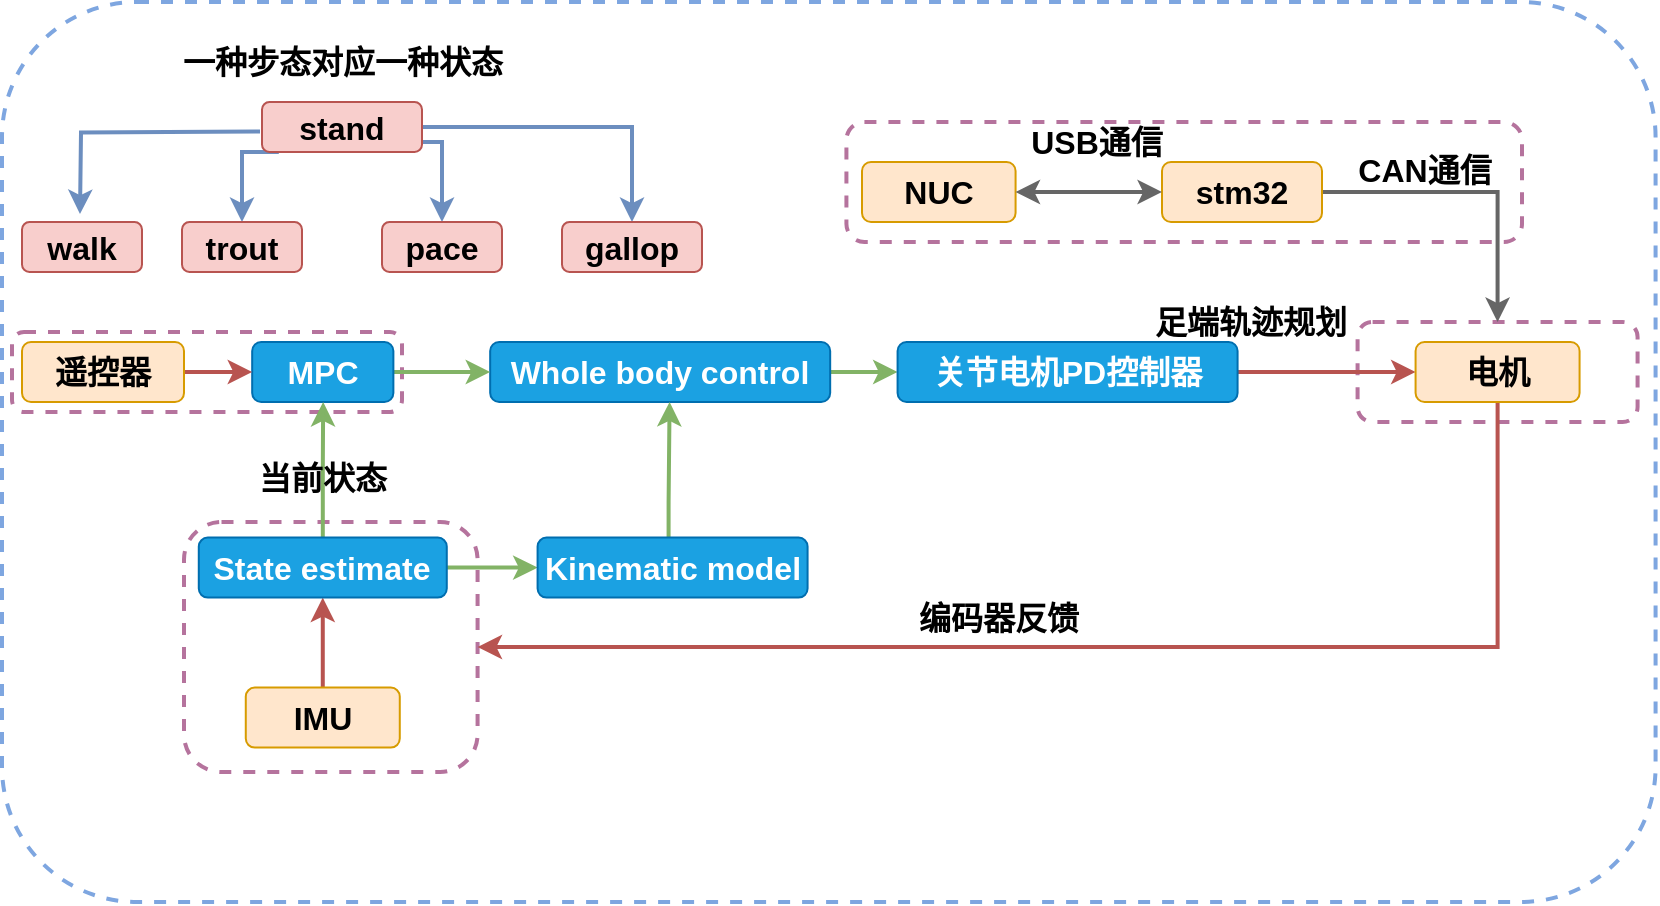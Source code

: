 <mxfile version="17.1.2" type="github">
  <diagram id="thlxId8DeGrzx8db2zMS" name="Page-1">
    <mxGraphModel dx="1865" dy="585" grid="1" gridSize="10" guides="1" tooltips="1" connect="1" arrows="1" fold="1" page="1" pageScale="1" pageWidth="827" pageHeight="1169" math="0" shadow="0">
      <root>
        <mxCell id="0" />
        <mxCell id="1" parent="0" />
        <mxCell id="wj8Ox7MCc_gtGJZ60Wdk-91" value="" style="rounded=1;whiteSpace=wrap;html=1;fontSize=16;fontColor=#FFFFFF;fillColor=none;gradientColor=#ffffff;dashed=1;strokeWidth=2;strokeColor=#7EA6E0;" vertex="1" parent="1">
          <mxGeometry y="290" width="826.79" height="450" as="geometry" />
        </mxCell>
        <mxCell id="wj8Ox7MCc_gtGJZ60Wdk-2" value="" style="rounded=1;whiteSpace=wrap;html=1;fillColor=none;dashed=1;strokeColor=#B5739D;strokeWidth=2;" vertex="1" parent="1">
          <mxGeometry x="91" y="550" width="146.79" height="125" as="geometry" />
        </mxCell>
        <mxCell id="wj8Ox7MCc_gtGJZ60Wdk-3" value="" style="rounded=1;whiteSpace=wrap;html=1;fillColor=none;dashed=1;strokeColor=#B5739D;strokeWidth=2;" vertex="1" parent="1">
          <mxGeometry x="677.79" y="450" width="140" height="50" as="geometry" />
        </mxCell>
        <mxCell id="wj8Ox7MCc_gtGJZ60Wdk-85" style="edgeStyle=orthogonalEdgeStyle;rounded=0;orthogonalLoop=1;jettySize=auto;html=1;entryX=0.5;entryY=0;entryDx=0;entryDy=0;strokeWidth=2;exitX=1;exitY=0.5;exitDx=0;exitDy=0;fillColor=#f5f5f5;strokeColor=#666666;" edge="1" parent="1" source="wj8Ox7MCc_gtGJZ60Wdk-8" target="wj8Ox7MCc_gtGJZ60Wdk-3">
          <mxGeometry relative="1" as="geometry" />
        </mxCell>
        <mxCell id="wj8Ox7MCc_gtGJZ60Wdk-8" value="&lt;font color=&quot;#000000&quot;&gt;stm32&lt;/font&gt;" style="rounded=1;whiteSpace=wrap;html=1;fontSize=16;fillColor=#ffe6cc;strokeColor=#d79b00;fontStyle=1" vertex="1" parent="1">
          <mxGeometry x="580" y="370" width="80" height="30" as="geometry" />
        </mxCell>
        <mxCell id="wj8Ox7MCc_gtGJZ60Wdk-17" value="" style="edgeStyle=orthogonalEdgeStyle;rounded=0;orthogonalLoop=1;jettySize=auto;html=1;strokeWidth=2;fillColor=#dae8fc;strokeColor=#6c8ebf;entryX=0.5;entryY=0;entryDx=0;entryDy=0;exitX=0;exitY=0.75;exitDx=0;exitDy=0;" edge="1" parent="1">
          <mxGeometry relative="1" as="geometry">
            <mxPoint x="39" y="396" as="targetPoint" />
            <mxPoint x="129" y="354.75" as="sourcePoint" />
          </mxGeometry>
        </mxCell>
        <mxCell id="wj8Ox7MCc_gtGJZ60Wdk-52" style="edgeStyle=orthogonalEdgeStyle;rounded=0;orthogonalLoop=1;jettySize=auto;html=1;entryX=0.5;entryY=0;entryDx=0;entryDy=0;strokeWidth=2;exitX=0.105;exitY=1;exitDx=0;exitDy=0;exitPerimeter=0;fillColor=#dae8fc;strokeColor=#6c8ebf;" edge="1" parent="1" source="wj8Ox7MCc_gtGJZ60Wdk-18" target="wj8Ox7MCc_gtGJZ60Wdk-28">
          <mxGeometry relative="1" as="geometry" />
        </mxCell>
        <mxCell id="wj8Ox7MCc_gtGJZ60Wdk-54" value="" style="edgeStyle=orthogonalEdgeStyle;rounded=0;orthogonalLoop=1;jettySize=auto;html=1;strokeWidth=2;exitX=0.915;exitY=0.968;exitDx=0;exitDy=0;exitPerimeter=0;fillColor=#dae8fc;strokeColor=#6c8ebf;" edge="1" parent="1" source="wj8Ox7MCc_gtGJZ60Wdk-18" target="wj8Ox7MCc_gtGJZ60Wdk-53">
          <mxGeometry relative="1" as="geometry">
            <Array as="points">
              <mxPoint x="203" y="360" />
              <mxPoint x="220" y="360" />
            </Array>
          </mxGeometry>
        </mxCell>
        <mxCell id="wj8Ox7MCc_gtGJZ60Wdk-55" value="" style="edgeStyle=orthogonalEdgeStyle;rounded=0;orthogonalLoop=1;jettySize=auto;html=1;strokeWidth=2;entryX=0.5;entryY=0;entryDx=0;entryDy=0;fillColor=#dae8fc;strokeColor=#6c8ebf;" edge="1" parent="1" source="wj8Ox7MCc_gtGJZ60Wdk-18" target="wj8Ox7MCc_gtGJZ60Wdk-31">
          <mxGeometry relative="1" as="geometry" />
        </mxCell>
        <mxCell id="wj8Ox7MCc_gtGJZ60Wdk-18" value="stand" style="rounded=1;whiteSpace=wrap;html=1;fillColor=#f8cecc;strokeColor=#b85450;horizontal=1;fontSize=16;fontStyle=1" vertex="1" parent="1">
          <mxGeometry x="130" y="340" width="80" height="25" as="geometry" />
        </mxCell>
        <mxCell id="wj8Ox7MCc_gtGJZ60Wdk-24" value="&lt;b&gt;一种步态对应一种状态&lt;/b&gt;" style="text;html=1;resizable=0;autosize=1;align=center;verticalAlign=middle;points=[];fillColor=none;strokeColor=none;rounded=0;fontSize=16;" vertex="1" parent="1">
          <mxGeometry x="80" y="310" width="180" height="20" as="geometry" />
        </mxCell>
        <mxCell id="wj8Ox7MCc_gtGJZ60Wdk-26" value="walk" style="rounded=1;whiteSpace=wrap;html=1;fillColor=#f8cecc;strokeColor=#b85450;horizontal=1;fontSize=16;fontStyle=1" vertex="1" parent="1">
          <mxGeometry x="10" y="400" width="60" height="25" as="geometry" />
        </mxCell>
        <mxCell id="wj8Ox7MCc_gtGJZ60Wdk-28" value="trout" style="rounded=1;whiteSpace=wrap;html=1;fillColor=#f8cecc;strokeColor=#b85450;horizontal=1;fontSize=16;fontStyle=1" vertex="1" parent="1">
          <mxGeometry x="90" y="400" width="60" height="25" as="geometry" />
        </mxCell>
        <mxCell id="wj8Ox7MCc_gtGJZ60Wdk-31" value="gallop" style="rounded=1;whiteSpace=wrap;html=1;fillColor=#f8cecc;strokeColor=#b85450;horizontal=1;fontSize=16;fontStyle=1" vertex="1" parent="1">
          <mxGeometry x="280" y="400" width="70" height="25" as="geometry" />
        </mxCell>
        <mxCell id="wj8Ox7MCc_gtGJZ60Wdk-39" value="" style="rounded=1;whiteSpace=wrap;html=1;fillColor=none;dashed=1;strokeColor=#B5739D;strokeWidth=2;" vertex="1" parent="1">
          <mxGeometry x="5" y="455" width="195" height="40" as="geometry" />
        </mxCell>
        <mxCell id="wj8Ox7MCc_gtGJZ60Wdk-42" value="&lt;font color=&quot;#000000&quot;&gt;NUC&lt;/font&gt;" style="rounded=1;whiteSpace=wrap;html=1;fontSize=16;fillColor=#ffe6cc;strokeColor=#d79b00;fontStyle=1" vertex="1" parent="1">
          <mxGeometry x="430" y="370" width="76.79" height="30" as="geometry" />
        </mxCell>
        <mxCell id="wj8Ox7MCc_gtGJZ60Wdk-53" value="pace" style="rounded=1;whiteSpace=wrap;html=1;fillColor=#f8cecc;strokeColor=#b85450;horizontal=1;fontSize=16;fontStyle=1" vertex="1" parent="1">
          <mxGeometry x="190" y="400" width="60" height="25" as="geometry" />
        </mxCell>
        <mxCell id="wj8Ox7MCc_gtGJZ60Wdk-63" value="" style="edgeStyle=orthogonalEdgeStyle;rounded=0;orthogonalLoop=1;jettySize=auto;html=1;strokeWidth=2;fillColor=#d5e8d4;strokeColor=#82b366;" edge="1" parent="1" source="wj8Ox7MCc_gtGJZ60Wdk-57" target="wj8Ox7MCc_gtGJZ60Wdk-62">
          <mxGeometry relative="1" as="geometry" />
        </mxCell>
        <mxCell id="wj8Ox7MCc_gtGJZ60Wdk-57" value="Whole body control" style="rounded=1;whiteSpace=wrap;html=1;fillColor=#1ba1e2;strokeColor=#006EAF;horizontal=1;fontSize=16;fontColor=#ffffff;fontStyle=1" vertex="1" parent="1">
          <mxGeometry x="244.09" y="460" width="170" height="30" as="geometry" />
        </mxCell>
        <mxCell id="wj8Ox7MCc_gtGJZ60Wdk-61" value="" style="edgeStyle=orthogonalEdgeStyle;rounded=0;orthogonalLoop=1;jettySize=auto;html=1;strokeWidth=2;fillColor=#d5e8d4;strokeColor=#82b366;" edge="1" parent="1" source="wj8Ox7MCc_gtGJZ60Wdk-60" target="wj8Ox7MCc_gtGJZ60Wdk-57">
          <mxGeometry relative="1" as="geometry" />
        </mxCell>
        <mxCell id="wj8Ox7MCc_gtGJZ60Wdk-60" value="MPC" style="rounded=1;whiteSpace=wrap;html=1;fillColor=#1ba1e2;strokeColor=#006EAF;horizontal=1;fontSize=16;fontColor=#ffffff;fontStyle=1" vertex="1" parent="1">
          <mxGeometry x="125.09" y="460" width="70.6" height="30" as="geometry" />
        </mxCell>
        <mxCell id="wj8Ox7MCc_gtGJZ60Wdk-77" value="" style="edgeStyle=orthogonalEdgeStyle;rounded=0;orthogonalLoop=1;jettySize=auto;html=1;strokeWidth=2;fillColor=#f8cecc;strokeColor=#b85450;" edge="1" parent="1" source="wj8Ox7MCc_gtGJZ60Wdk-62" target="wj8Ox7MCc_gtGJZ60Wdk-76">
          <mxGeometry relative="1" as="geometry" />
        </mxCell>
        <mxCell id="wj8Ox7MCc_gtGJZ60Wdk-62" value="关节电机PD控制器" style="rounded=1;whiteSpace=wrap;html=1;fillColor=#1ba1e2;strokeColor=#006EAF;horizontal=1;fontSize=16;fontColor=#ffffff;fontStyle=1" vertex="1" parent="1">
          <mxGeometry x="447.79" y="460" width="170" height="30" as="geometry" />
        </mxCell>
        <mxCell id="wj8Ox7MCc_gtGJZ60Wdk-67" value="" style="edgeStyle=orthogonalEdgeStyle;rounded=0;orthogonalLoop=1;jettySize=auto;html=1;strokeWidth=2;fillColor=#f8cecc;strokeColor=#b85450;" edge="1" parent="1" source="wj8Ox7MCc_gtGJZ60Wdk-64" target="wj8Ox7MCc_gtGJZ60Wdk-65">
          <mxGeometry relative="1" as="geometry" />
        </mxCell>
        <mxCell id="wj8Ox7MCc_gtGJZ60Wdk-64" value="&lt;font color=&quot;#000000&quot;&gt;IMU&lt;/font&gt;" style="rounded=1;whiteSpace=wrap;html=1;fontSize=16;fillColor=#ffe6cc;strokeColor=#d79b00;fontStyle=1" vertex="1" parent="1">
          <mxGeometry x="121.89" y="632.81" width="77" height="30" as="geometry" />
        </mxCell>
        <mxCell id="wj8Ox7MCc_gtGJZ60Wdk-68" value="" style="edgeStyle=orthogonalEdgeStyle;rounded=0;orthogonalLoop=1;jettySize=auto;html=1;strokeWidth=2;entryX=0.895;entryY=1.073;entryDx=0;entryDy=0;entryPerimeter=0;fillColor=#d5e8d4;strokeColor=#82b366;" edge="1" parent="1" source="wj8Ox7MCc_gtGJZ60Wdk-65">
          <mxGeometry relative="1" as="geometry">
            <mxPoint x="160.577" y="490.0" as="targetPoint" />
          </mxGeometry>
        </mxCell>
        <mxCell id="wj8Ox7MCc_gtGJZ60Wdk-73" value="" style="edgeStyle=orthogonalEdgeStyle;rounded=0;orthogonalLoop=1;jettySize=auto;html=1;strokeWidth=2;fillColor=#d5e8d4;strokeColor=#82b366;" edge="1" parent="1" source="wj8Ox7MCc_gtGJZ60Wdk-65" target="wj8Ox7MCc_gtGJZ60Wdk-72">
          <mxGeometry relative="1" as="geometry" />
        </mxCell>
        <mxCell id="wj8Ox7MCc_gtGJZ60Wdk-65" value="State estimate" style="rounded=1;whiteSpace=wrap;html=1;fillColor=#1ba1e2;strokeColor=#006EAF;horizontal=1;fontSize=16;fontColor=#ffffff;fontStyle=1" vertex="1" parent="1">
          <mxGeometry x="98.39" y="557.81" width="124" height="30" as="geometry" />
        </mxCell>
        <mxCell id="wj8Ox7MCc_gtGJZ60Wdk-69" value="&lt;b&gt;当前状态&lt;br&gt;&lt;/b&gt;" style="text;html=1;resizable=0;autosize=1;align=center;verticalAlign=middle;points=[];fillColor=none;strokeColor=none;rounded=0;fontSize=16;" vertex="1" parent="1">
          <mxGeometry x="120.39" y="517.81" width="80" height="20" as="geometry" />
        </mxCell>
        <mxCell id="wj8Ox7MCc_gtGJZ60Wdk-74" style="edgeStyle=orthogonalEdgeStyle;rounded=0;orthogonalLoop=1;jettySize=auto;html=1;strokeWidth=2;fillColor=#d5e8d4;strokeColor=#82b366;" edge="1" parent="1">
          <mxGeometry relative="1" as="geometry">
            <mxPoint x="333.29" y="557.81" as="sourcePoint" />
            <mxPoint x="333.79" y="490" as="targetPoint" />
            <Array as="points">
              <mxPoint x="333.79" y="540" />
              <mxPoint x="333.79" y="540" />
            </Array>
          </mxGeometry>
        </mxCell>
        <mxCell id="wj8Ox7MCc_gtGJZ60Wdk-72" value="Kinematic model" style="rounded=1;whiteSpace=wrap;html=1;fillColor=#1ba1e2;strokeColor=#006EAF;horizontal=1;fontSize=16;fontColor=#ffffff;fontStyle=1" vertex="1" parent="1">
          <mxGeometry x="267.79" y="557.81" width="135" height="30" as="geometry" />
        </mxCell>
        <mxCell id="wj8Ox7MCc_gtGJZ60Wdk-78" style="edgeStyle=orthogonalEdgeStyle;rounded=0;orthogonalLoop=1;jettySize=auto;html=1;entryX=1;entryY=0.5;entryDx=0;entryDy=0;strokeWidth=2;fillColor=#f8cecc;strokeColor=#b85450;" edge="1" parent="1" source="wj8Ox7MCc_gtGJZ60Wdk-76" target="wj8Ox7MCc_gtGJZ60Wdk-2">
          <mxGeometry relative="1" as="geometry">
            <Array as="points">
              <mxPoint x="747.79" y="613" />
            </Array>
          </mxGeometry>
        </mxCell>
        <mxCell id="wj8Ox7MCc_gtGJZ60Wdk-76" value="电机" style="rounded=1;whiteSpace=wrap;html=1;fontSize=16;fillColor=#ffe6cc;strokeColor=#d79b00;fontStyle=1" vertex="1" parent="1">
          <mxGeometry x="706.79" y="460" width="82" height="30" as="geometry" />
        </mxCell>
        <mxCell id="wj8Ox7MCc_gtGJZ60Wdk-79" value="&lt;b&gt;编码器反馈&lt;br&gt;&lt;/b&gt;" style="text;html=1;resizable=0;autosize=1;align=center;verticalAlign=middle;points=[];fillColor=none;strokeColor=none;rounded=0;fontSize=16;" vertex="1" parent="1">
          <mxGeometry x="447.79" y="587.81" width="100" height="20" as="geometry" />
        </mxCell>
        <mxCell id="wj8Ox7MCc_gtGJZ60Wdk-82" value="" style="edgeStyle=orthogonalEdgeStyle;rounded=0;orthogonalLoop=1;jettySize=auto;html=1;strokeWidth=2;fillColor=#f8cecc;strokeColor=#b85450;" edge="1" parent="1" source="wj8Ox7MCc_gtGJZ60Wdk-81" target="wj8Ox7MCc_gtGJZ60Wdk-60">
          <mxGeometry relative="1" as="geometry" />
        </mxCell>
        <mxCell id="wj8Ox7MCc_gtGJZ60Wdk-81" value="&lt;font color=&quot;#000000&quot;&gt;遥控器&lt;/font&gt;" style="rounded=1;whiteSpace=wrap;html=1;fontSize=16;fillColor=#ffe6cc;strokeColor=#d79b00;fontStyle=1" vertex="1" parent="1">
          <mxGeometry x="10" y="460" width="81" height="30" as="geometry" />
        </mxCell>
        <mxCell id="wj8Ox7MCc_gtGJZ60Wdk-83" value="&lt;b&gt;CAN通信&lt;br&gt;&lt;/b&gt;" style="text;html=1;resizable=0;autosize=1;align=center;verticalAlign=middle;points=[];fillColor=none;strokeColor=none;rounded=0;fontSize=16;" vertex="1" parent="1">
          <mxGeometry x="671" y="364.0" width="80" height="20" as="geometry" />
        </mxCell>
        <mxCell id="wj8Ox7MCc_gtGJZ60Wdk-87" value="&lt;b&gt;足端轨迹规划&lt;br&gt;&lt;/b&gt;" style="text;html=1;resizable=0;autosize=1;align=center;verticalAlign=middle;points=[];fillColor=none;strokeColor=none;rounded=0;fontSize=16;" vertex="1" parent="1">
          <mxGeometry x="569" y="440.0" width="110" height="20" as="geometry" />
        </mxCell>
        <mxCell id="wj8Ox7MCc_gtGJZ60Wdk-88" value="" style="endArrow=classic;startArrow=classic;html=1;rounded=0;strokeWidth=2;entryX=0;entryY=0.5;entryDx=0;entryDy=0;fillColor=#f5f5f5;strokeColor=#666666;" edge="1" parent="1" source="wj8Ox7MCc_gtGJZ60Wdk-42" target="wj8Ox7MCc_gtGJZ60Wdk-8">
          <mxGeometry width="50" height="50" relative="1" as="geometry">
            <mxPoint x="360" y="450" as="sourcePoint" />
            <mxPoint x="410" y="400" as="targetPoint" />
          </mxGeometry>
        </mxCell>
        <mxCell id="wj8Ox7MCc_gtGJZ60Wdk-89" value="&lt;b&gt;USB通信&lt;br&gt;&lt;/b&gt;" style="text;html=1;resizable=0;autosize=1;align=center;verticalAlign=middle;points=[];fillColor=none;strokeColor=none;rounded=0;fontSize=16;" vertex="1" parent="1">
          <mxGeometry x="506.79" y="350.0" width="80" height="20" as="geometry" />
        </mxCell>
        <mxCell id="wj8Ox7MCc_gtGJZ60Wdk-90" value="" style="rounded=1;whiteSpace=wrap;html=1;fillColor=none;dashed=1;strokeColor=#B5739D;strokeWidth=2;" vertex="1" parent="1">
          <mxGeometry x="422.21" y="350" width="337.79" height="60" as="geometry" />
        </mxCell>
      </root>
    </mxGraphModel>
  </diagram>
</mxfile>

